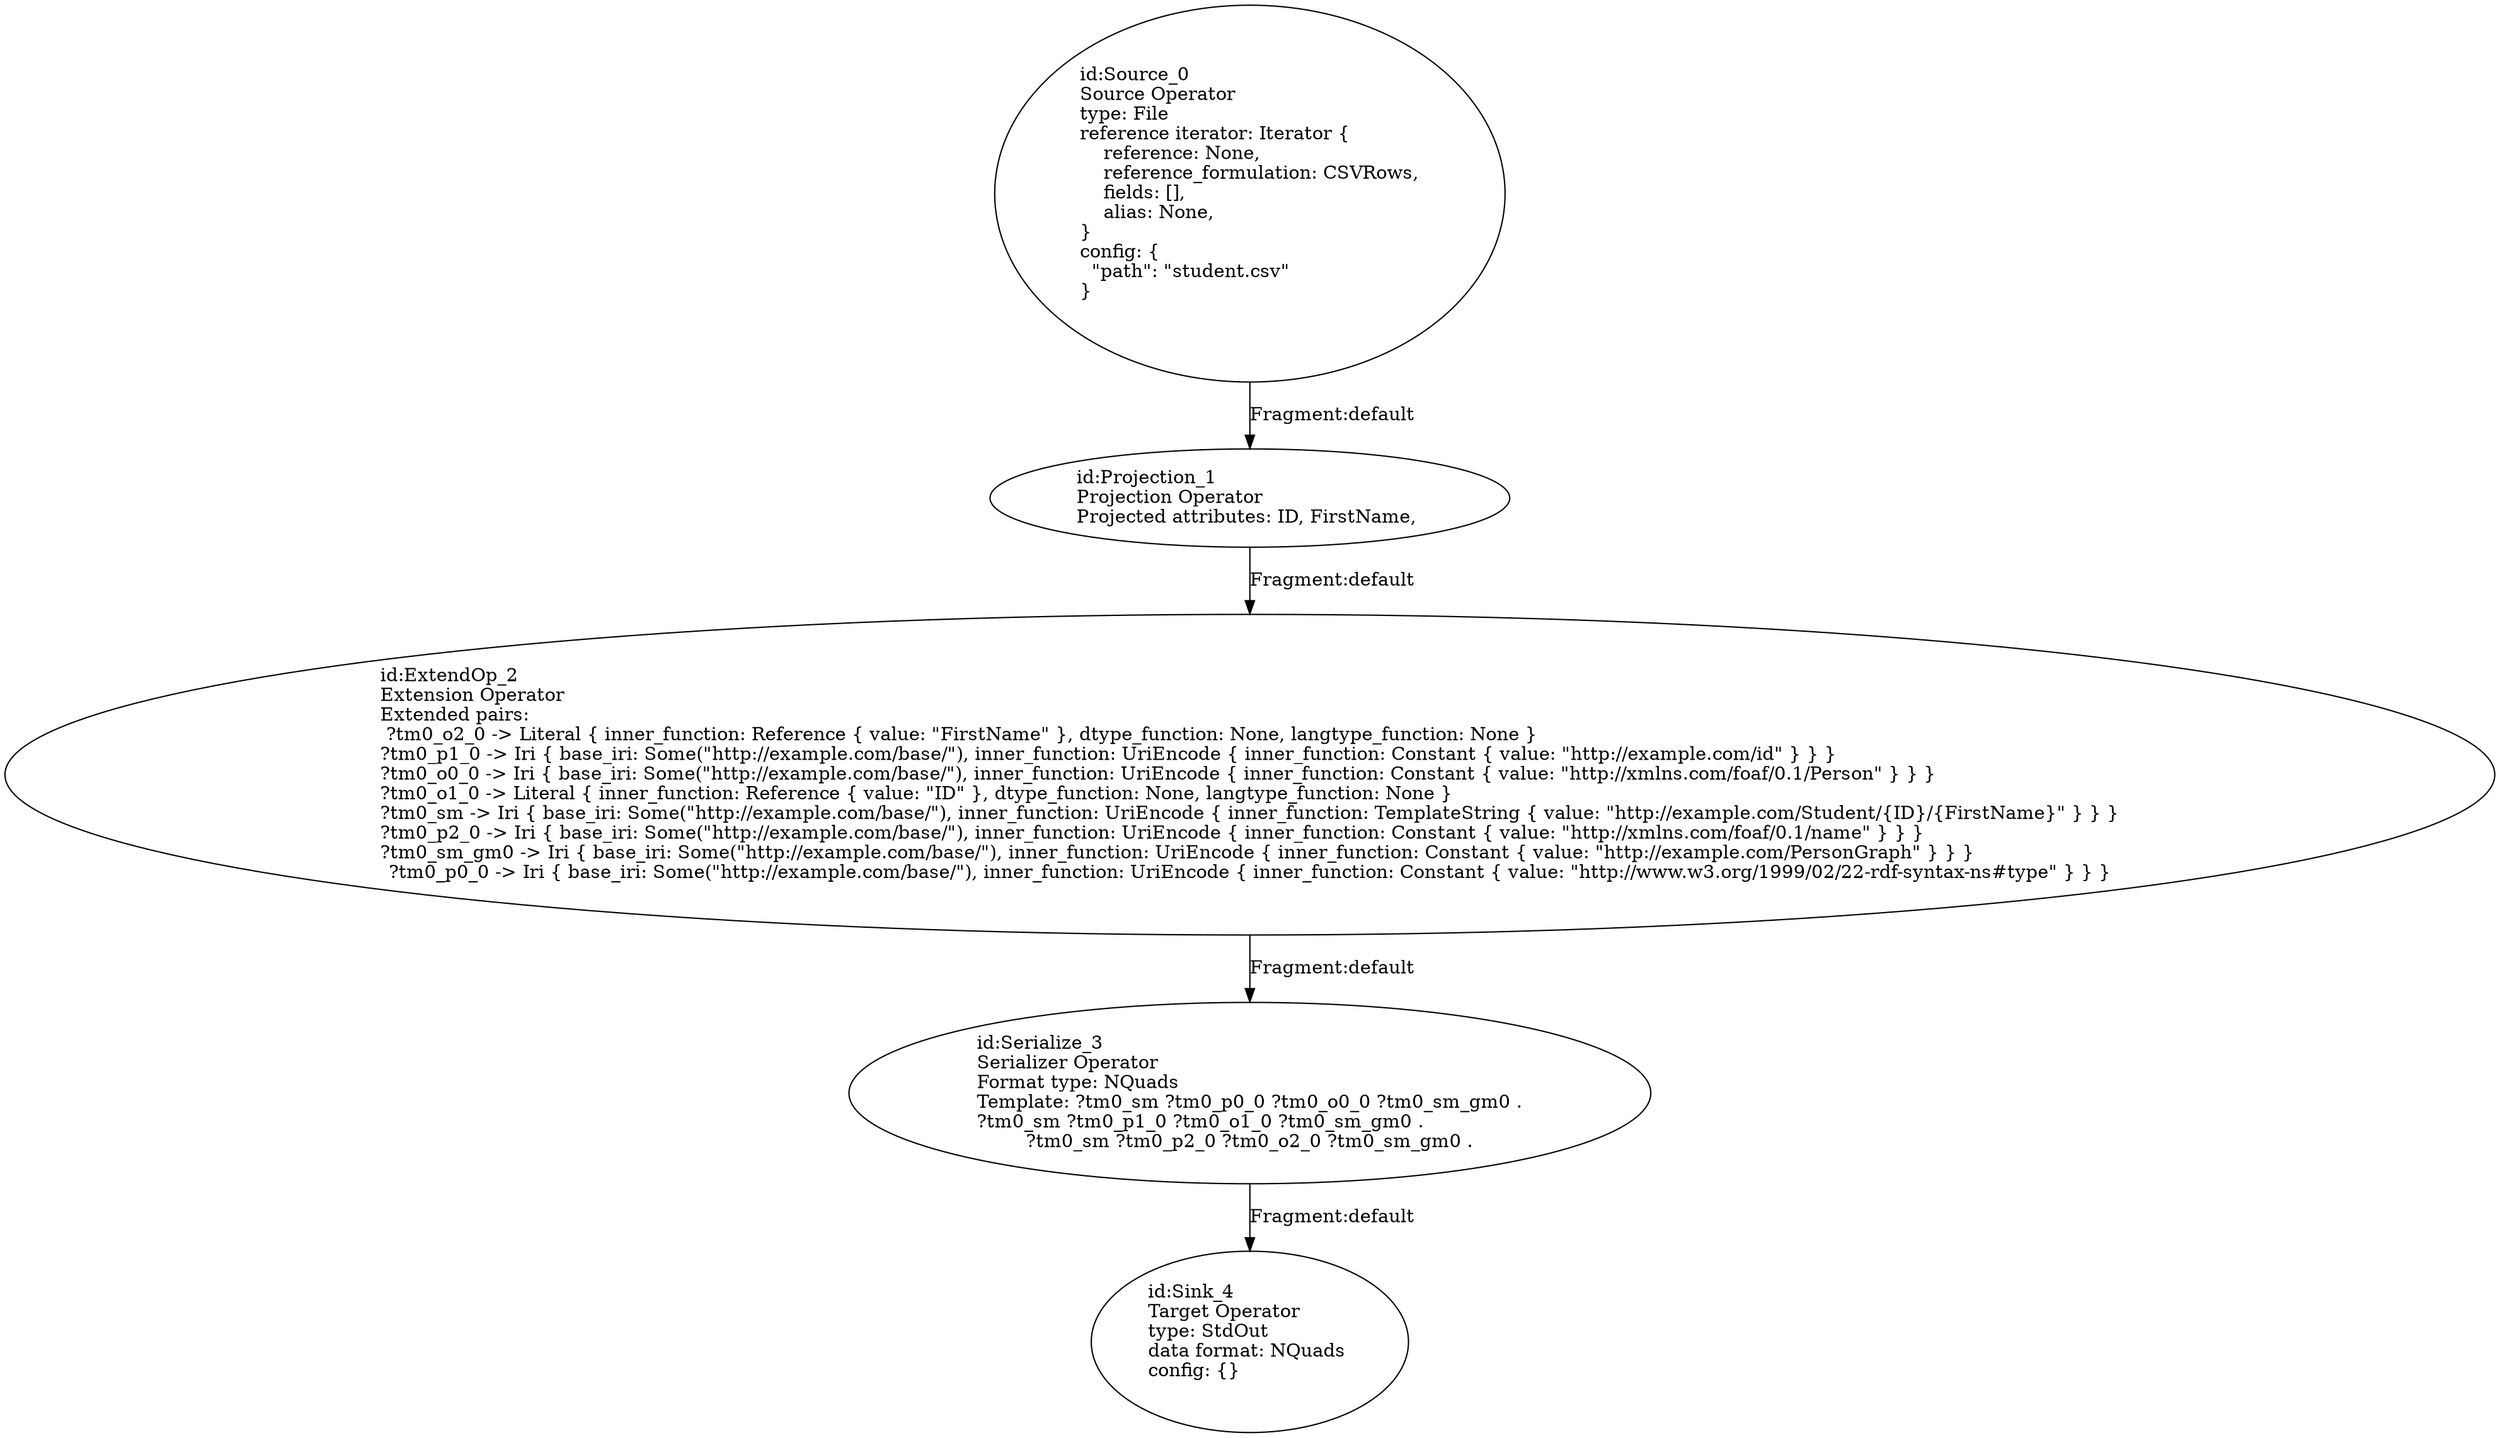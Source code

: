 digraph {
    0 [ label = "id:Source_0 \lSource Operator\ltype: File \lreference iterator: Iterator {\l    reference: None,\l    reference_formulation: CSVRows,\l    fields: [],\l    alias: None,\l} \lconfig: {\l  \"path\": \"student.csv\"\l}\l             " ]
    1 [ label = "id:Projection_1 \lProjection Operator\lProjected attributes: ID, FirstName, " ]
    2 [ label = "id:ExtendOp_2 \lExtension Operator\lExtended pairs: \l ?tm0_o2_0 -> Literal { inner_function: Reference { value: \"FirstName\" }, dtype_function: None, langtype_function: None }\l?tm0_p1_0 -> Iri { base_iri: Some(\"http://example.com/base/\"), inner_function: UriEncode { inner_function: Constant { value: \"http://example.com/id\" } } }\l?tm0_o0_0 -> Iri { base_iri: Some(\"http://example.com/base/\"), inner_function: UriEncode { inner_function: Constant { value: \"http://xmlns.com/foaf/0.1/Person\" } } }\l?tm0_o1_0 -> Literal { inner_function: Reference { value: \"ID\" }, dtype_function: None, langtype_function: None }\l?tm0_sm -> Iri { base_iri: Some(\"http://example.com/base/\"), inner_function: UriEncode { inner_function: TemplateString { value: \"http://example.com/Student/{ID}/{FirstName}\" } } }\l?tm0_p2_0 -> Iri { base_iri: Some(\"http://example.com/base/\"), inner_function: UriEncode { inner_function: Constant { value: \"http://xmlns.com/foaf/0.1/name\" } } }\l?tm0_sm_gm0 -> Iri { base_iri: Some(\"http://example.com/base/\"), inner_function: UriEncode { inner_function: Constant { value: \"http://example.com/PersonGraph\" } } }\l?tm0_p0_0 -> Iri { base_iri: Some(\"http://example.com/base/\"), inner_function: UriEncode { inner_function: Constant { value: \"http://www.w3.org/1999/02/22-rdf-syntax-ns#type\" } } }" ]
    3 [ label = "id:Serialize_3 \lSerializer Operator\lFormat type: NQuads\lTemplate: ?tm0_sm ?tm0_p0_0 ?tm0_o0_0 ?tm0_sm_gm0 .\l?tm0_sm ?tm0_p1_0 ?tm0_o1_0 ?tm0_sm_gm0 .\l?tm0_sm ?tm0_p2_0 ?tm0_o2_0 ?tm0_sm_gm0 ." ]
    4 [ label = "id:Sink_4 \lTarget Operator\ltype: StdOut \ldata format: NQuads \lconfig: {}\l             " ]
    0 -> 1 [ label = "Fragment:default" ]
    1 -> 2 [ label = "Fragment:default" ]
    2 -> 3 [ label = "Fragment:default" ]
    3 -> 4 [ label = "Fragment:default" ]
}
